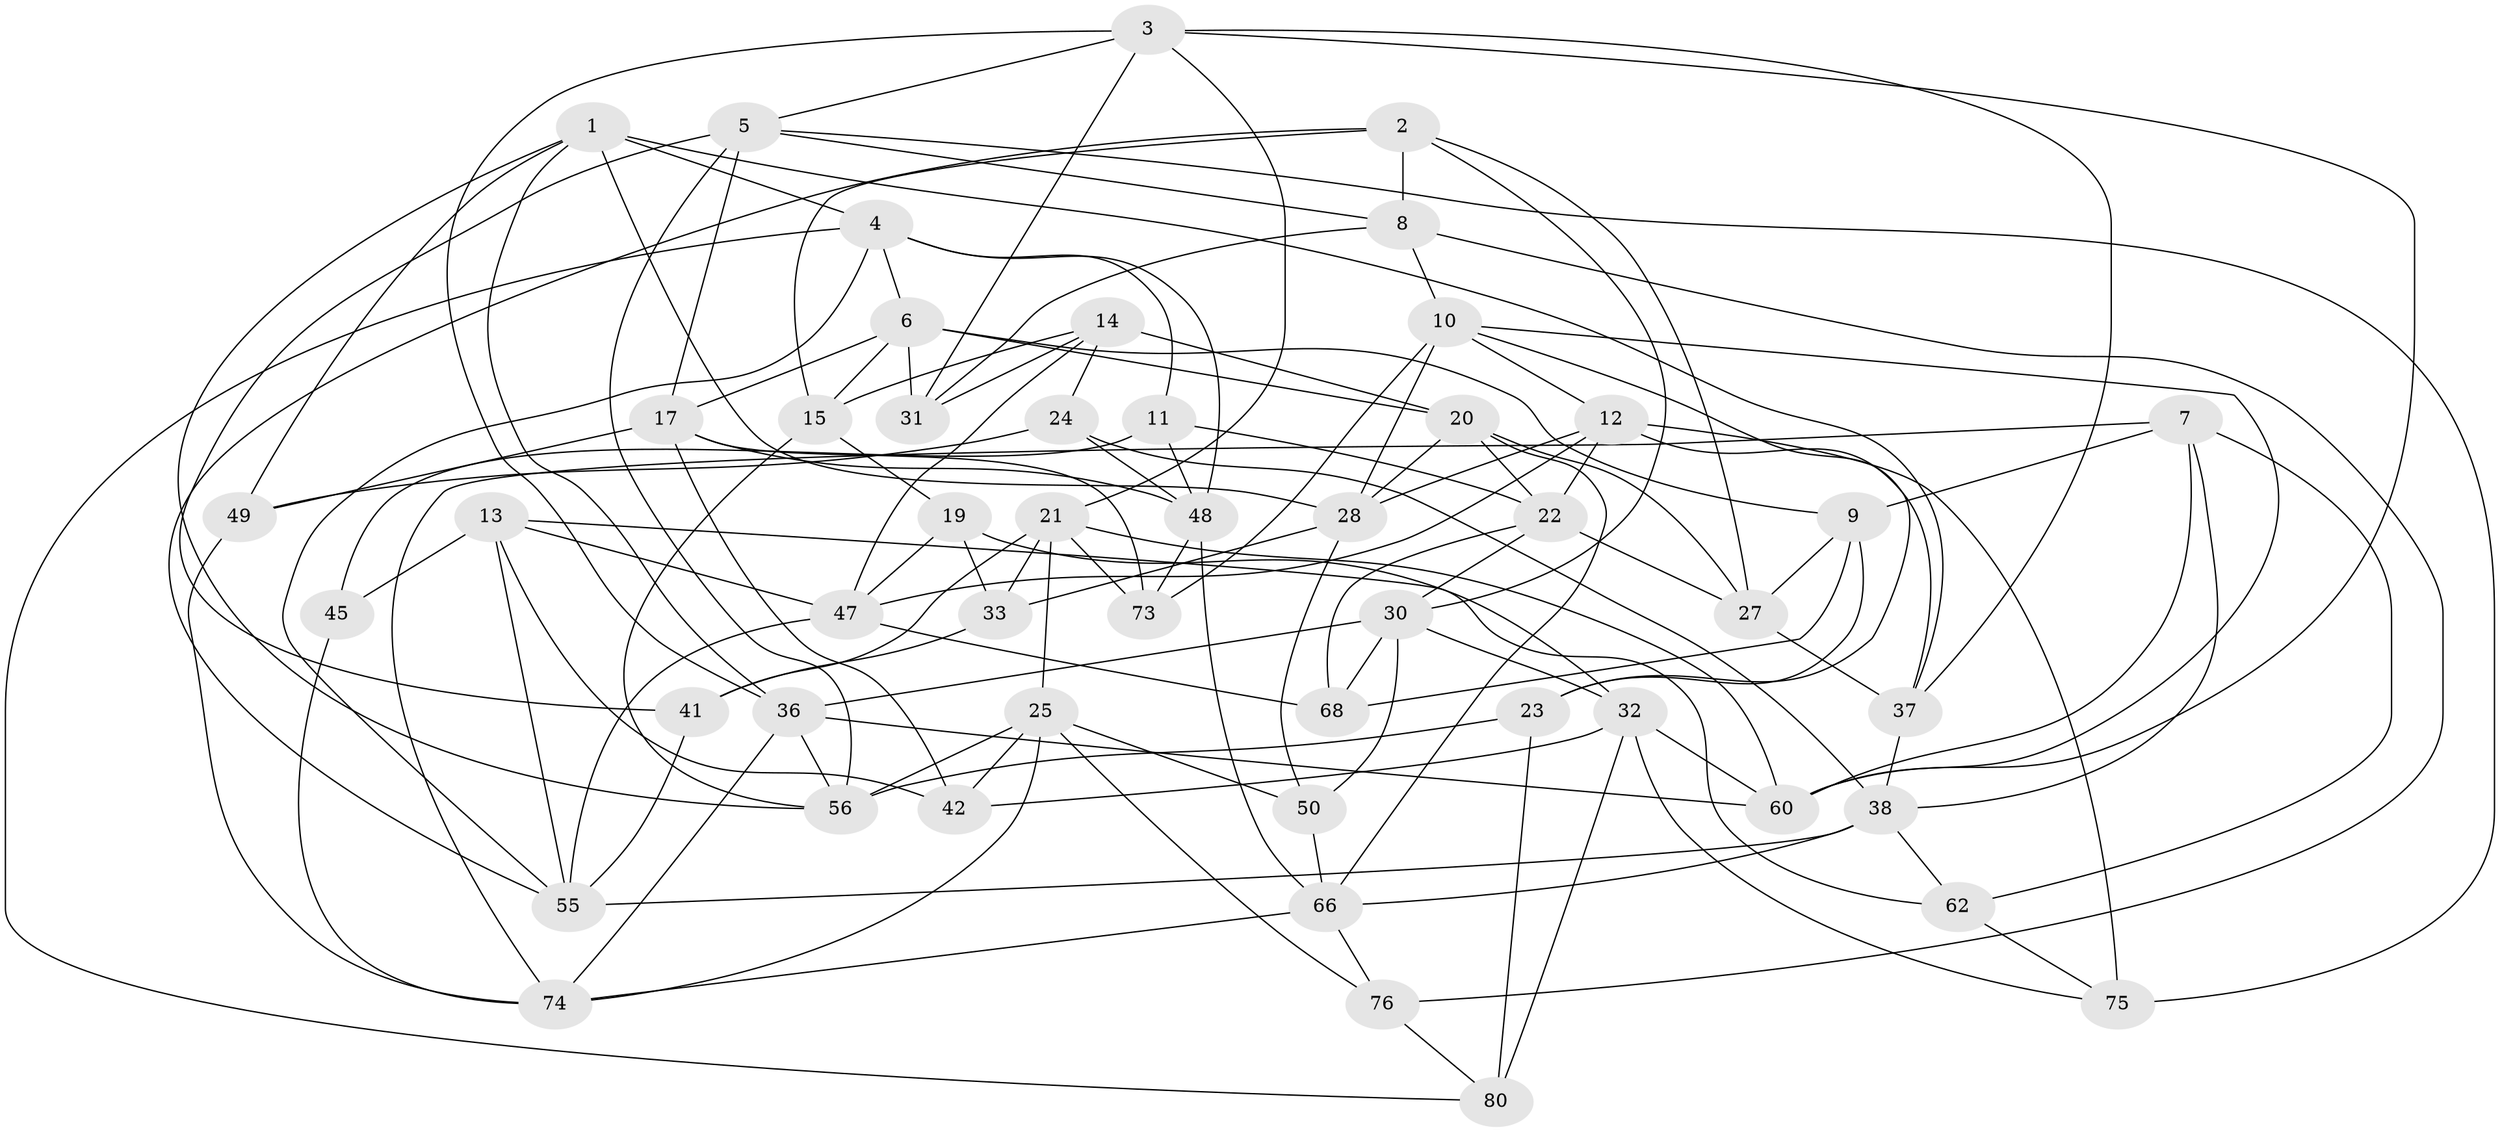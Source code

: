 // Generated by graph-tools (version 1.1) at 2025/24/03/03/25 07:24:24]
// undirected, 50 vertices, 128 edges
graph export_dot {
graph [start="1"]
  node [color=gray90,style=filled];
  1 [super="+59"];
  2 [super="+43"];
  3 [super="+78"];
  4 [super="+51"];
  5 [super="+58"];
  6 [super="+35"];
  7 [super="+40"];
  8 [super="+18"];
  9 [super="+16"];
  10 [super="+72"];
  11;
  12 [super="+34"];
  13 [super="+52"];
  14 [super="+39"];
  15 [super="+29"];
  17 [super="+64"];
  19;
  20 [super="+82"];
  21 [super="+26"];
  22 [super="+71"];
  23;
  24;
  25 [super="+65"];
  27 [super="+46"];
  28 [super="+67"];
  30 [super="+61"];
  31;
  32 [super="+63"];
  33;
  36 [super="+44"];
  37 [super="+77"];
  38 [super="+53"];
  41;
  42;
  45;
  47 [super="+57"];
  48 [super="+54"];
  49;
  50;
  55 [super="+79"];
  56 [super="+69"];
  60 [super="+70"];
  62;
  66 [super="+83"];
  68;
  73;
  74 [super="+81"];
  75;
  76;
  80;
  1 -- 28;
  1 -- 49;
  1 -- 56;
  1 -- 4;
  1 -- 36;
  1 -- 37;
  2 -- 8 [weight=2];
  2 -- 27;
  2 -- 30;
  2 -- 55;
  2 -- 15;
  3 -- 5;
  3 -- 37;
  3 -- 36;
  3 -- 60;
  3 -- 21;
  3 -- 31;
  4 -- 80;
  4 -- 6;
  4 -- 55;
  4 -- 48;
  4 -- 11;
  5 -- 41;
  5 -- 56;
  5 -- 8;
  5 -- 17;
  5 -- 75;
  6 -- 17;
  6 -- 15;
  6 -- 31;
  6 -- 9;
  6 -- 20;
  7 -- 9 [weight=2];
  7 -- 38;
  7 -- 62;
  7 -- 74;
  7 -- 60;
  8 -- 76;
  8 -- 10;
  8 -- 31;
  9 -- 23;
  9 -- 27;
  9 -- 68;
  10 -- 23;
  10 -- 60;
  10 -- 73;
  10 -- 12;
  10 -- 28;
  11 -- 48;
  11 -- 45;
  11 -- 22;
  12 -- 37;
  12 -- 75;
  12 -- 28;
  12 -- 22;
  12 -- 47;
  13 -- 45 [weight=2];
  13 -- 62;
  13 -- 42;
  13 -- 55;
  13 -- 47;
  14 -- 24;
  14 -- 15 [weight=2];
  14 -- 20;
  14 -- 31;
  14 -- 47;
  15 -- 19;
  15 -- 56;
  17 -- 73;
  17 -- 42;
  17 -- 48;
  17 -- 49;
  19 -- 33;
  19 -- 32;
  19 -- 47;
  20 -- 66;
  20 -- 22;
  20 -- 27;
  20 -- 28;
  21 -- 41;
  21 -- 73;
  21 -- 25;
  21 -- 33;
  21 -- 60;
  22 -- 68;
  22 -- 27;
  22 -- 30;
  23 -- 56;
  23 -- 80;
  24 -- 49;
  24 -- 38;
  24 -- 48;
  25 -- 76;
  25 -- 56;
  25 -- 42;
  25 -- 50;
  25 -- 74;
  27 -- 37 [weight=2];
  28 -- 33;
  28 -- 50;
  30 -- 50;
  30 -- 36;
  30 -- 68;
  30 -- 32;
  32 -- 75;
  32 -- 60;
  32 -- 42;
  32 -- 80;
  33 -- 41;
  36 -- 74;
  36 -- 56;
  36 -- 60;
  37 -- 38;
  38 -- 55;
  38 -- 62;
  38 -- 66;
  41 -- 55;
  45 -- 74;
  47 -- 68;
  47 -- 55;
  48 -- 73;
  48 -- 66;
  49 -- 74;
  50 -- 66;
  62 -- 75;
  66 -- 76;
  66 -- 74;
  76 -- 80;
}
